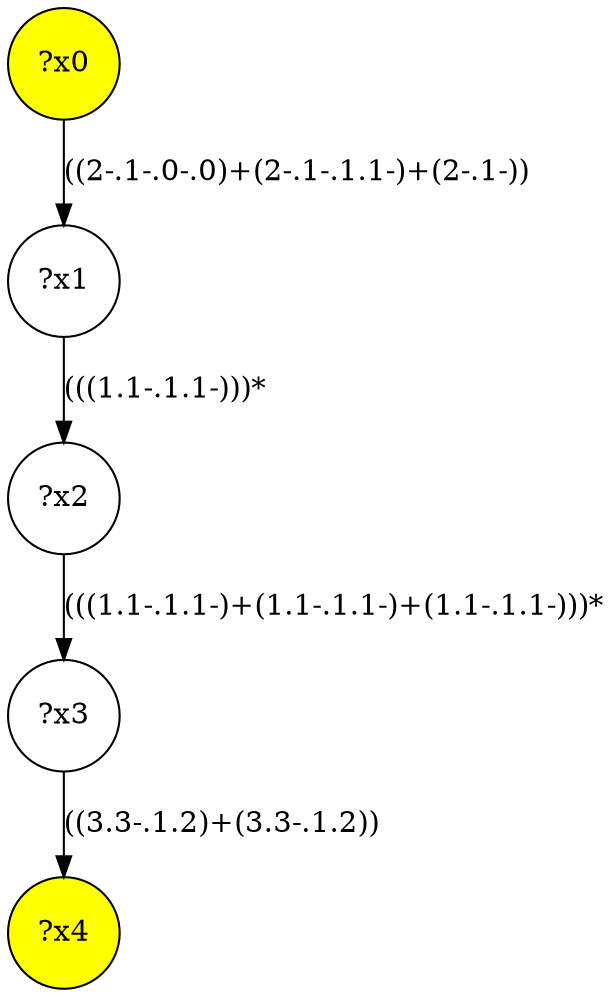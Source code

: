 digraph g {
	x0 [fillcolor="yellow", style="filled," shape=circle, label="?x0"];
	x4 [fillcolor="yellow", style="filled," shape=circle, label="?x4"];
	x1 [shape=circle, label="?x1"];
	x0 -> x1 [label="((2-.1-.0-.0)+(2-.1-.1.1-)+(2-.1-))"];
	x2 [shape=circle, label="?x2"];
	x1 -> x2 [label="(((1.1-.1.1-)))*"];
	x3 [shape=circle, label="?x3"];
	x2 -> x3 [label="(((1.1-.1.1-)+(1.1-.1.1-)+(1.1-.1.1-)))*"];
	x3 -> x4 [label="((3.3-.1.2)+(3.3-.1.2))"];
}
